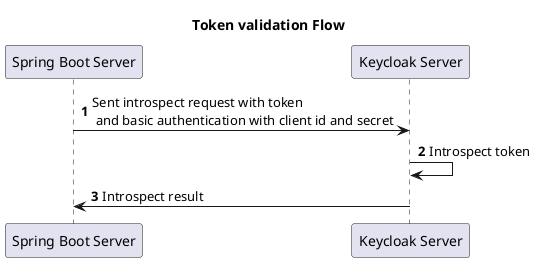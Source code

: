 @startuml normal flow

title Token validation Flow

participant "Spring Boot Server" as Server
participant "Keycloak Server" as Keycloak

autonumber
Server -> Keycloak: Sent introspect request with token\n and basic authentication with client id and secret
Keycloak -> Keycloak: Introspect token
Keycloak -> Server: Introspect result

@enduml